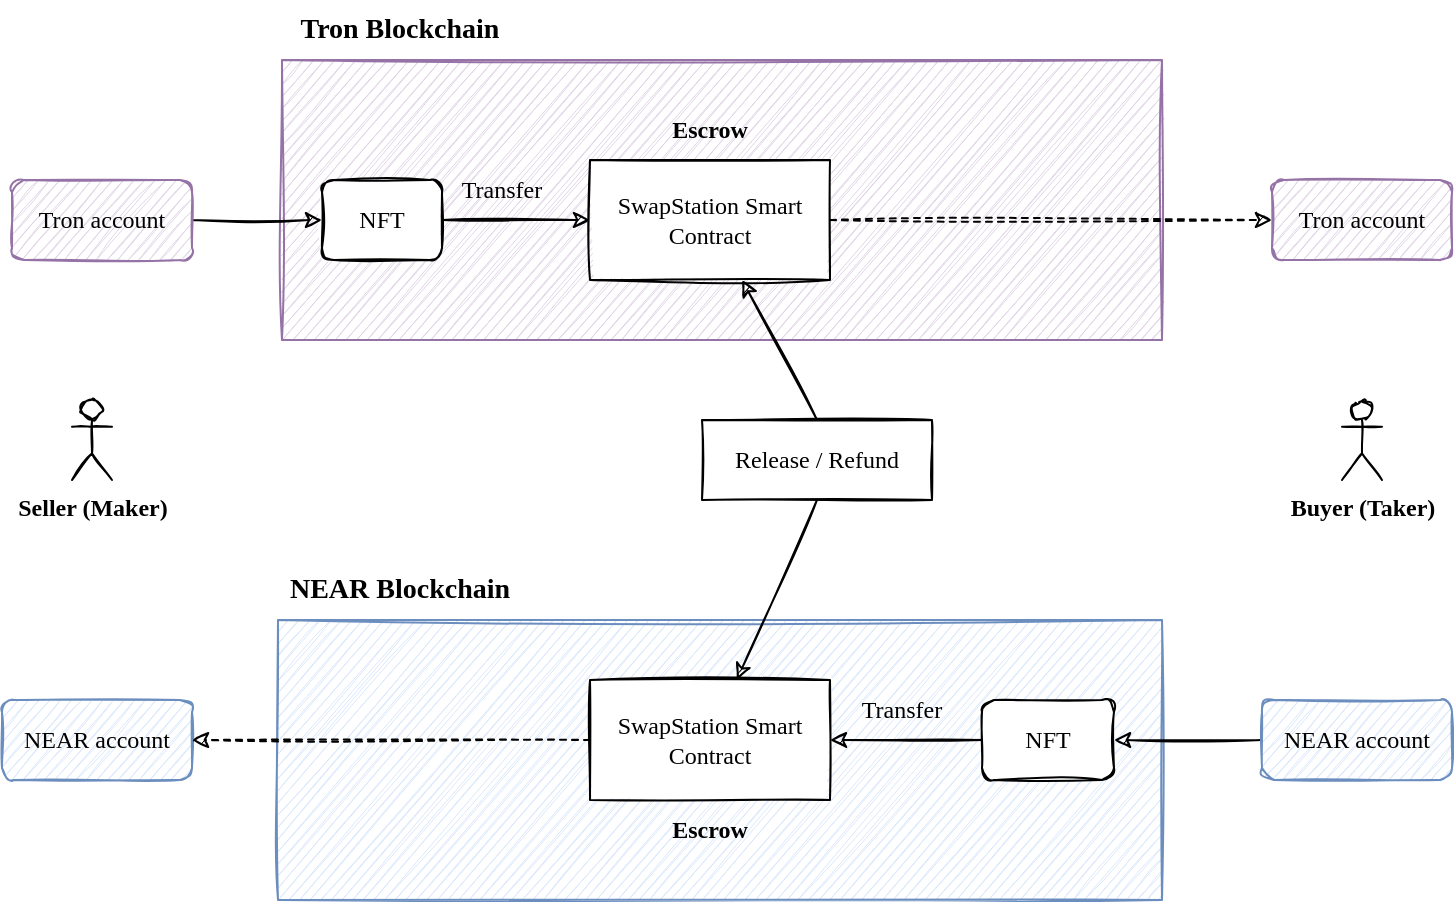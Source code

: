 <mxfile version="20.2.0" type="device"><diagram id="TlU027fVCmOErhVmtN-T" name="Page-1"><mxGraphModel dx="1051" dy="755" grid="1" gridSize="10" guides="1" tooltips="1" connect="1" arrows="1" fold="1" page="1" pageScale="1" pageWidth="827" pageHeight="1169" math="0" shadow="0"><root><mxCell id="0"/><mxCell id="1" parent="0"/><mxCell id="V8-zUkzdy0Y8yd0QkWbl-13" value="" style="rounded=0;whiteSpace=wrap;html=1;sketch=1;fillColor=#dae8fc;strokeColor=#6c8ebf;" vertex="1" parent="1"><mxGeometry x="198" y="560" width="442" height="140" as="geometry"/></mxCell><mxCell id="V8-zUkzdy0Y8yd0QkWbl-7" value="" style="rounded=0;whiteSpace=wrap;html=1;sketch=1;fillColor=#e1d5e7;strokeColor=#9673a6;" vertex="1" parent="1"><mxGeometry x="200" y="280" width="440" height="140" as="geometry"/></mxCell><mxCell id="V8-zUkzdy0Y8yd0QkWbl-1" value="Seller (Maker)" style="shape=umlActor;verticalLabelPosition=bottom;verticalAlign=top;html=1;outlineConnect=0;sketch=1;fontFamily=Comic Sans MS;fontStyle=1" vertex="1" parent="1"><mxGeometry x="95" y="450" width="20" height="40" as="geometry"/></mxCell><mxCell id="V8-zUkzdy0Y8yd0QkWbl-23" style="edgeStyle=orthogonalEdgeStyle;rounded=0;orthogonalLoop=1;jettySize=auto;html=1;exitX=1;exitY=0.5;exitDx=0;exitDy=0;sketch=1;" edge="1" parent="1" source="V8-zUkzdy0Y8yd0QkWbl-2" target="V8-zUkzdy0Y8yd0QkWbl-4"><mxGeometry relative="1" as="geometry"/></mxCell><mxCell id="V8-zUkzdy0Y8yd0QkWbl-2" value="NFT" style="rounded=1;whiteSpace=wrap;html=1;sketch=1;fontFamily=Comic Sans MS;" vertex="1" parent="1"><mxGeometry x="220" y="340" width="60" height="40" as="geometry"/></mxCell><mxCell id="V8-zUkzdy0Y8yd0QkWbl-3" value="Escrow" style="text;html=1;strokeColor=none;fillColor=none;align=center;verticalAlign=middle;whiteSpace=wrap;rounded=0;sketch=1;fontFamily=Comic Sans MS;fontStyle=1" vertex="1" parent="1"><mxGeometry x="384" y="300" width="60" height="30" as="geometry"/></mxCell><mxCell id="V8-zUkzdy0Y8yd0QkWbl-4" value="SwapStation Smart Contract" style="rounded=0;whiteSpace=wrap;html=1;sketch=1;fontFamily=Comic Sans MS;" vertex="1" parent="1"><mxGeometry x="354" y="330" width="120" height="60" as="geometry"/></mxCell><mxCell id="V8-zUkzdy0Y8yd0QkWbl-5" value="NFT" style="rounded=1;whiteSpace=wrap;html=1;sketch=1;fontFamily=Comic Sans MS;" vertex="1" parent="1"><mxGeometry x="550" y="600" width="66" height="40" as="geometry"/></mxCell><mxCell id="V8-zUkzdy0Y8yd0QkWbl-6" value="SwapStation Smart Contract" style="rounded=0;whiteSpace=wrap;html=1;sketch=1;fontFamily=Comic Sans MS;" vertex="1" parent="1"><mxGeometry x="354" y="590" width="120" height="60" as="geometry"/></mxCell><mxCell id="V8-zUkzdy0Y8yd0QkWbl-8" value="Tron Blockchain" style="text;html=1;strokeColor=none;fillColor=none;align=center;verticalAlign=middle;whiteSpace=wrap;rounded=0;sketch=1;fontFamily=Comic Sans MS;fontSize=14;fontStyle=1" vertex="1" parent="1"><mxGeometry x="194" y="250" width="130" height="30" as="geometry"/></mxCell><mxCell id="V8-zUkzdy0Y8yd0QkWbl-9" value="NEAR Blockchain" style="text;html=1;strokeColor=none;fillColor=none;align=center;verticalAlign=middle;whiteSpace=wrap;rounded=0;sketch=1;fontFamily=Comic Sans MS;fontStyle=1;fontSize=14;" vertex="1" parent="1"><mxGeometry x="198" y="530" width="122" height="30" as="geometry"/></mxCell><mxCell id="V8-zUkzdy0Y8yd0QkWbl-10" value="Buyer (Taker)" style="shape=umlActor;verticalLabelPosition=bottom;verticalAlign=top;html=1;outlineConnect=0;sketch=1;fontFamily=Comic Sans MS;fontStyle=1" vertex="1" parent="1"><mxGeometry x="730" y="450" width="20" height="40" as="geometry"/></mxCell><mxCell id="V8-zUkzdy0Y8yd0QkWbl-14" value="Release / Refund" style="rounded=0;whiteSpace=wrap;html=1;sketch=1;fontFamily=Comic Sans MS;" vertex="1" parent="1"><mxGeometry x="410" y="460" width="115" height="40" as="geometry"/></mxCell><mxCell id="V8-zUkzdy0Y8yd0QkWbl-18" value="" style="endArrow=classic;html=1;rounded=0;entryX=0;entryY=0.5;entryDx=0;entryDy=0;sketch=1;exitX=1;exitY=0.5;exitDx=0;exitDy=0;" edge="1" parent="1" source="V8-zUkzdy0Y8yd0QkWbl-50" target="V8-zUkzdy0Y8yd0QkWbl-2"><mxGeometry width="50" height="50" relative="1" as="geometry"><mxPoint x="170" y="340" as="sourcePoint"/><mxPoint x="440" y="400" as="targetPoint"/></mxGeometry></mxCell><mxCell id="V8-zUkzdy0Y8yd0QkWbl-22" value="" style="endArrow=classic;html=1;rounded=0;exitX=0.5;exitY=0;exitDx=0;exitDy=0;sketch=1;" edge="1" parent="1" source="V8-zUkzdy0Y8yd0QkWbl-14" target="V8-zUkzdy0Y8yd0QkWbl-4"><mxGeometry width="50" height="50" relative="1" as="geometry"><mxPoint x="390" y="450" as="sourcePoint"/><mxPoint x="440" y="400" as="targetPoint"/></mxGeometry></mxCell><mxCell id="V8-zUkzdy0Y8yd0QkWbl-27" value="" style="endArrow=classic;html=1;rounded=0;exitX=0.5;exitY=1;exitDx=0;exitDy=0;sketch=1;" edge="1" parent="1" source="V8-zUkzdy0Y8yd0QkWbl-14" target="V8-zUkzdy0Y8yd0QkWbl-6"><mxGeometry width="50" height="50" relative="1" as="geometry"><mxPoint x="480.5" y="490" as="sourcePoint"/><mxPoint x="438.125" y="400" as="targetPoint"/></mxGeometry></mxCell><mxCell id="V8-zUkzdy0Y8yd0QkWbl-30" value="Transfer" style="text;html=1;strokeColor=none;fillColor=none;align=center;verticalAlign=middle;whiteSpace=wrap;rounded=0;sketch=1;fontFamily=Comic Sans MS;" vertex="1" parent="1"><mxGeometry x="280" y="330" width="60" height="30" as="geometry"/></mxCell><mxCell id="V8-zUkzdy0Y8yd0QkWbl-34" value="" style="endArrow=classic;html=1;rounded=0;entryX=1;entryY=0.5;entryDx=0;entryDy=0;sketch=1;exitX=0;exitY=0.5;exitDx=0;exitDy=0;" edge="1" parent="1" source="V8-zUkzdy0Y8yd0QkWbl-54" target="V8-zUkzdy0Y8yd0QkWbl-5"><mxGeometry width="50" height="50" relative="1" as="geometry"><mxPoint x="710" y="620" as="sourcePoint"/><mxPoint x="790" y="524.5" as="targetPoint"/></mxGeometry></mxCell><mxCell id="V8-zUkzdy0Y8yd0QkWbl-35" value="" style="endArrow=classic;html=1;rounded=0;entryX=1;entryY=0.5;entryDx=0;entryDy=0;sketch=1;" edge="1" parent="1" target="V8-zUkzdy0Y8yd0QkWbl-6"><mxGeometry width="50" height="50" relative="1" as="geometry"><mxPoint x="550" y="620" as="sourcePoint"/><mxPoint x="626" y="630" as="targetPoint"/></mxGeometry></mxCell><mxCell id="V8-zUkzdy0Y8yd0QkWbl-36" value="Transfer" style="text;html=1;strokeColor=none;fillColor=none;align=center;verticalAlign=middle;whiteSpace=wrap;rounded=0;sketch=1;fontFamily=Comic Sans MS;" vertex="1" parent="1"><mxGeometry x="480" y="590" width="60" height="30" as="geometry"/></mxCell><mxCell id="V8-zUkzdy0Y8yd0QkWbl-37" value="Escrow" style="text;html=1;strokeColor=none;fillColor=none;align=center;verticalAlign=middle;whiteSpace=wrap;rounded=0;sketch=1;fontFamily=Comic Sans MS;fontStyle=1" vertex="1" parent="1"><mxGeometry x="384" y="650" width="60" height="30" as="geometry"/></mxCell><mxCell id="V8-zUkzdy0Y8yd0QkWbl-44" value="NEAR account" style="rounded=1;whiteSpace=wrap;html=1;fontFamily=Comic Sans MS;fontSize=12;sketch=1;fillColor=#dae8fc;strokeColor=#6c8ebf;" vertex="1" parent="1"><mxGeometry x="60" y="600" width="95" height="40" as="geometry"/></mxCell><mxCell id="V8-zUkzdy0Y8yd0QkWbl-46" value="" style="endArrow=classic;html=1;rounded=0;entryX=1;entryY=0.5;entryDx=0;entryDy=0;sketch=1;exitX=0;exitY=0.5;exitDx=0;exitDy=0;dashed=1;" edge="1" parent="1" source="V8-zUkzdy0Y8yd0QkWbl-6" target="V8-zUkzdy0Y8yd0QkWbl-44"><mxGeometry width="50" height="50" relative="1" as="geometry"><mxPoint x="140" y="370" as="sourcePoint"/><mxPoint x="230" y="370" as="targetPoint"/></mxGeometry></mxCell><mxCell id="V8-zUkzdy0Y8yd0QkWbl-47" value="" style="endArrow=classic;html=1;rounded=0;sketch=1;exitX=1;exitY=0.5;exitDx=0;exitDy=0;dashed=1;entryX=0;entryY=0.5;entryDx=0;entryDy=0;" edge="1" parent="1" source="V8-zUkzdy0Y8yd0QkWbl-4" target="V8-zUkzdy0Y8yd0QkWbl-55"><mxGeometry width="50" height="50" relative="1" as="geometry"><mxPoint x="759" y="210" as="sourcePoint"/><mxPoint x="670" y="220" as="targetPoint"/></mxGeometry></mxCell><mxCell id="V8-zUkzdy0Y8yd0QkWbl-50" value="Tron account" style="rounded=1;whiteSpace=wrap;html=1;fontFamily=Comic Sans MS;fontSize=12;sketch=1;fillColor=#e1d5e7;strokeColor=#9673a6;" vertex="1" parent="1"><mxGeometry x="65" y="340" width="90" height="40" as="geometry"/></mxCell><mxCell id="V8-zUkzdy0Y8yd0QkWbl-54" value="NEAR account" style="rounded=1;whiteSpace=wrap;html=1;fontFamily=Comic Sans MS;fontSize=12;sketch=1;fillColor=#dae8fc;strokeColor=#6c8ebf;" vertex="1" parent="1"><mxGeometry x="690" y="600" width="95" height="40" as="geometry"/></mxCell><mxCell id="V8-zUkzdy0Y8yd0QkWbl-55" value="Tron account" style="rounded=1;whiteSpace=wrap;html=1;fontFamily=Comic Sans MS;fontSize=12;sketch=1;fillColor=#e1d5e7;strokeColor=#9673a6;" vertex="1" parent="1"><mxGeometry x="695" y="340" width="90" height="40" as="geometry"/></mxCell></root></mxGraphModel></diagram></mxfile>
